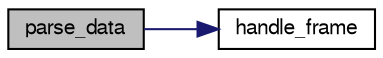 digraph "parse_data"
{
  edge [fontname="FreeSans",fontsize="10",labelfontname="FreeSans",labelfontsize="10"];
  node [fontname="FreeSans",fontsize="10",shape=record];
  rankdir="LR";
  Node1 [label="parse_data",height=0.2,width=0.4,color="black", fillcolor="grey75", style="filled", fontcolor="black"];
  Node1 -> Node2 [color="midnightblue",fontsize="10",style="solid",fontname="FreeSans"];
  Node2 [label="handle_frame",height=0.2,width=0.4,color="black", fillcolor="white", style="filled",URL="$nps__radio__control__spektrum_8c.html#a4d2d41d6a739ed6c32a752699660c355"];
}
